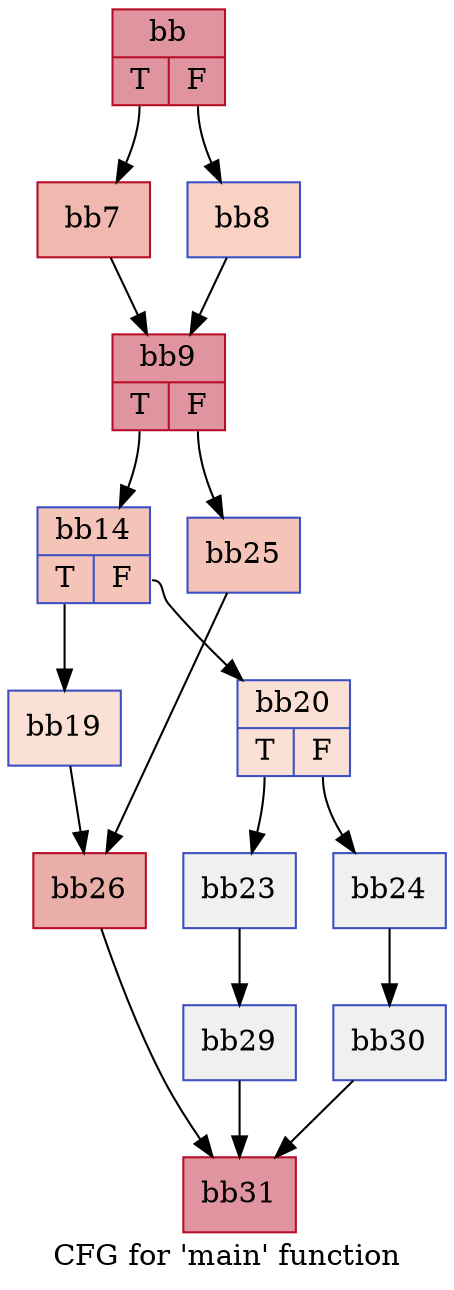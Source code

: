 digraph "CFG for 'main' function" {
	label="CFG for 'main' function";

	Node0x62b9bb0 [shape=record,color="#b70d28ff", style=filled, fillcolor="#b70d2870",label="{bb|{<s0>T|<s1>F}}"];
	Node0x62b9bb0:s0 -> Node0x62ba580;
	Node0x62b9bb0:s1 -> Node0x62ba650;
	Node0x62ba580 [shape=record,color="#b70d28ff", style=filled, fillcolor="#dc5d4a70",label="{bb7}"];
	Node0x62ba580 -> Node0x62ba890;
	Node0x62ba650 [shape=record,color="#3d50c3ff", style=filled, fillcolor="#f4987a70",label="{bb8}"];
	Node0x62ba650 -> Node0x62ba890;
	Node0x62ba890 [shape=record,color="#b70d28ff", style=filled, fillcolor="#b70d2870",label="{bb9|{<s0>T|<s1>F}}"];
	Node0x62ba890:s0 -> Node0x62baf90;
	Node0x62ba890:s1 -> Node0x62bb000;
	Node0x62baf90 [shape=record,color="#3d50c3ff", style=filled, fillcolor="#e97a5f70",label="{bb14|{<s0>T|<s1>F}}"];
	Node0x62baf90:s0 -> Node0x62bb4a0;
	Node0x62baf90:s1 -> Node0x62bb510;
	Node0x62bb4a0 [shape=record,color="#3d50c3ff", style=filled, fillcolor="#f7bca170",label="{bb19}"];
	Node0x62bb4a0 -> Node0x62bb690;
	Node0x62bb510 [shape=record,color="#3d50c3ff", style=filled, fillcolor="#f7bca170",label="{bb20|{<s0>T|<s1>F}}"];
	Node0x62bb510:s0 -> Node0x62bbc00;
	Node0x62bb510:s1 -> Node0x62bbc70;
	Node0x62bbc00 [shape=record,color="#3d50c3ff", style=filled, fillcolor="#dedcdb70",label="{bb23}"];
	Node0x62bbc00 -> Node0x62bbdf0;
	Node0x62bbc70 [shape=record,color="#3d50c3ff", style=filled, fillcolor="#dedcdb70",label="{bb24}"];
	Node0x62bbc70 -> Node0x62bbed0;
	Node0x62bb000 [shape=record,color="#3d50c3ff", style=filled, fillcolor="#e97a5f70",label="{bb25}"];
	Node0x62bb000 -> Node0x62bb690;
	Node0x62bb690 [shape=record,color="#b70d28ff", style=filled, fillcolor="#d0473d70",label="{bb26}"];
	Node0x62bb690 -> Node0x62bc230;
	Node0x62bbdf0 [shape=record,color="#3d50c3ff", style=filled, fillcolor="#dedcdb70",label="{bb29}"];
	Node0x62bbdf0 -> Node0x62bc230;
	Node0x62bbed0 [shape=record,color="#3d50c3ff", style=filled, fillcolor="#dedcdb70",label="{bb30}"];
	Node0x62bbed0 -> Node0x62bc230;
	Node0x62bc230 [shape=record,color="#b70d28ff", style=filled, fillcolor="#b70d2870",label="{bb31}"];
}
